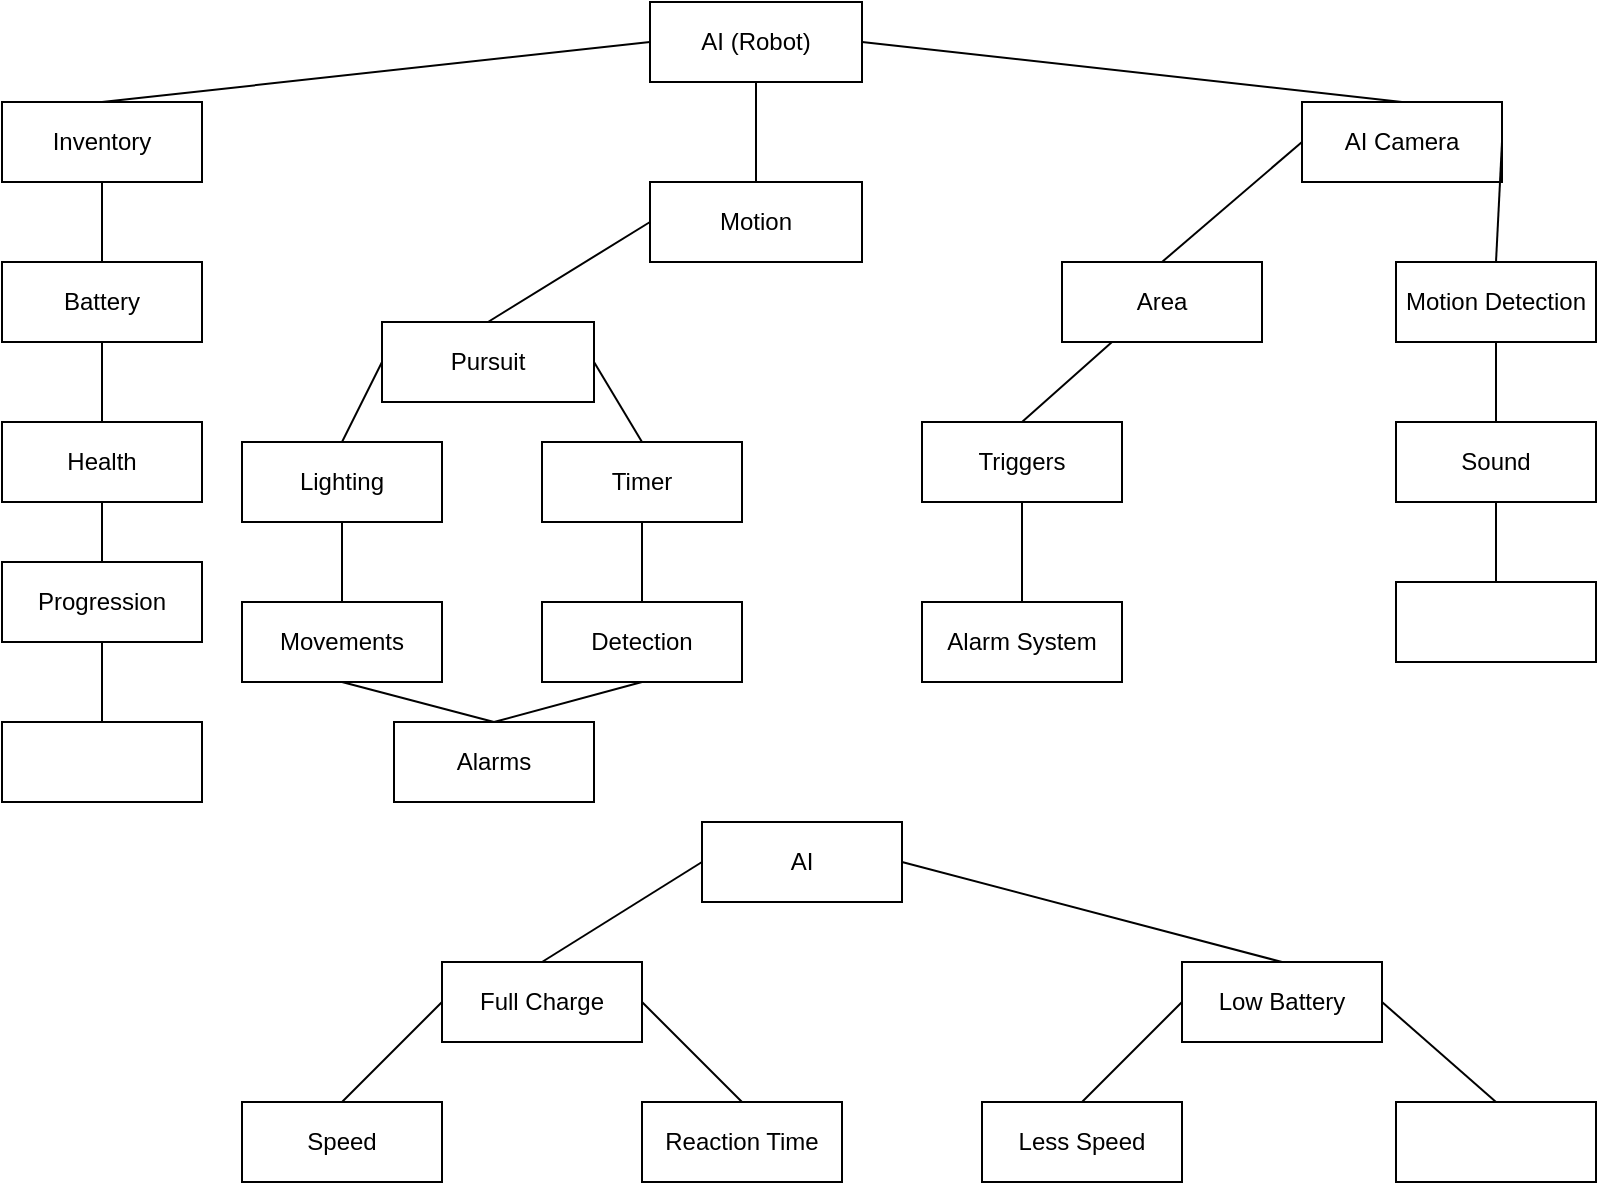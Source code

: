 <mxfile version="15.7.4" type="github"><diagram id="dzD7N4fKgPRPHcsl4adi" name="Page-1"><mxGraphModel dx="1070" dy="554" grid="1" gridSize="10" guides="1" tooltips="1" connect="1" arrows="1" fold="1" page="1" pageScale="1" pageWidth="827" pageHeight="1169" math="0" shadow="0"><root><mxCell id="0"/><mxCell id="1" parent="0"/><mxCell id="ZgsJQn8Sbg7-MOS7pXil-1" value="AI (Robot)" style="rounded=0;whiteSpace=wrap;html=1;" vertex="1" parent="1"><mxGeometry x="354" y="30" width="106" height="40" as="geometry"/></mxCell><mxCell id="ZgsJQn8Sbg7-MOS7pXil-2" value="Inventory" style="rounded=0;whiteSpace=wrap;html=1;" vertex="1" parent="1"><mxGeometry x="30" y="80" width="100" height="40" as="geometry"/></mxCell><mxCell id="ZgsJQn8Sbg7-MOS7pXil-3" value="Motion" style="rounded=0;whiteSpace=wrap;html=1;" vertex="1" parent="1"><mxGeometry x="354" y="120" width="106" height="40" as="geometry"/></mxCell><mxCell id="ZgsJQn8Sbg7-MOS7pXil-4" value="AI Camera" style="rounded=0;whiteSpace=wrap;html=1;" vertex="1" parent="1"><mxGeometry x="680" y="80" width="100" height="40" as="geometry"/></mxCell><mxCell id="ZgsJQn8Sbg7-MOS7pXil-6" value="Pursuit" style="rounded=0;whiteSpace=wrap;html=1;" vertex="1" parent="1"><mxGeometry x="220" y="190" width="106" height="40" as="geometry"/></mxCell><mxCell id="ZgsJQn8Sbg7-MOS7pXil-7" value="" style="endArrow=none;html=1;rounded=0;exitX=0.5;exitY=0;exitDx=0;exitDy=0;entryX=0;entryY=0.5;entryDx=0;entryDy=0;" edge="1" parent="1" source="ZgsJQn8Sbg7-MOS7pXil-2" target="ZgsJQn8Sbg7-MOS7pXil-1"><mxGeometry width="50" height="50" relative="1" as="geometry"><mxPoint x="180" y="90" as="sourcePoint"/><mxPoint x="350" y="50" as="targetPoint"/><Array as="points"/></mxGeometry></mxCell><mxCell id="ZgsJQn8Sbg7-MOS7pXil-8" value="" style="endArrow=none;html=1;rounded=0;entryX=1;entryY=0.5;entryDx=0;entryDy=0;exitX=0.5;exitY=0;exitDx=0;exitDy=0;" edge="1" parent="1" source="ZgsJQn8Sbg7-MOS7pXil-4" target="ZgsJQn8Sbg7-MOS7pXil-1"><mxGeometry width="50" height="50" relative="1" as="geometry"><mxPoint x="550" y="110" as="sourcePoint"/><mxPoint x="600" y="60" as="targetPoint"/></mxGeometry></mxCell><mxCell id="ZgsJQn8Sbg7-MOS7pXil-9" value="" style="endArrow=none;html=1;rounded=0;entryX=0.5;entryY=1;entryDx=0;entryDy=0;exitX=0.5;exitY=0;exitDx=0;exitDy=0;" edge="1" parent="1" source="ZgsJQn8Sbg7-MOS7pXil-3" target="ZgsJQn8Sbg7-MOS7pXil-1"><mxGeometry width="50" height="50" relative="1" as="geometry"><mxPoint x="380" y="120" as="sourcePoint"/><mxPoint x="430" y="70" as="targetPoint"/></mxGeometry></mxCell><mxCell id="ZgsJQn8Sbg7-MOS7pXil-10" value="Lighting" style="rounded=0;whiteSpace=wrap;html=1;" vertex="1" parent="1"><mxGeometry x="150" y="250" width="100" height="40" as="geometry"/></mxCell><mxCell id="ZgsJQn8Sbg7-MOS7pXil-11" value="Timer" style="rounded=0;whiteSpace=wrap;html=1;" vertex="1" parent="1"><mxGeometry x="300" y="250" width="100" height="40" as="geometry"/></mxCell><mxCell id="ZgsJQn8Sbg7-MOS7pXil-12" value="Area" style="rounded=0;whiteSpace=wrap;html=1;" vertex="1" parent="1"><mxGeometry x="560" y="160" width="100" height="40" as="geometry"/></mxCell><mxCell id="ZgsJQn8Sbg7-MOS7pXil-13" value="Motion Detection" style="rounded=0;whiteSpace=wrap;html=1;" vertex="1" parent="1"><mxGeometry x="727" y="160" width="100" height="40" as="geometry"/></mxCell><mxCell id="ZgsJQn8Sbg7-MOS7pXil-14" value="Battery" style="rounded=0;whiteSpace=wrap;html=1;" vertex="1" parent="1"><mxGeometry x="30" y="160" width="100" height="40" as="geometry"/></mxCell><mxCell id="ZgsJQn8Sbg7-MOS7pXil-15" value="Health" style="rounded=0;whiteSpace=wrap;html=1;" vertex="1" parent="1"><mxGeometry x="30" y="240" width="100" height="40" as="geometry"/></mxCell><mxCell id="ZgsJQn8Sbg7-MOS7pXil-16" value="Progression" style="rounded=0;whiteSpace=wrap;html=1;" vertex="1" parent="1"><mxGeometry x="30" y="310" width="100" height="40" as="geometry"/></mxCell><mxCell id="ZgsJQn8Sbg7-MOS7pXil-17" value="" style="rounded=0;whiteSpace=wrap;html=1;" vertex="1" parent="1"><mxGeometry x="30" y="390" width="100" height="40" as="geometry"/></mxCell><mxCell id="ZgsJQn8Sbg7-MOS7pXil-18" value="Detection" style="rounded=0;whiteSpace=wrap;html=1;" vertex="1" parent="1"><mxGeometry x="300" y="330" width="100" height="40" as="geometry"/></mxCell><mxCell id="ZgsJQn8Sbg7-MOS7pXil-19" value="Movements" style="rounded=0;whiteSpace=wrap;html=1;" vertex="1" parent="1"><mxGeometry x="150" y="330" width="100" height="40" as="geometry"/></mxCell><mxCell id="ZgsJQn8Sbg7-MOS7pXil-20" value="Triggers" style="rounded=0;whiteSpace=wrap;html=1;" vertex="1" parent="1"><mxGeometry x="490" y="240" width="100" height="40" as="geometry"/></mxCell><mxCell id="ZgsJQn8Sbg7-MOS7pXil-21" value="Sound" style="rounded=0;whiteSpace=wrap;html=1;" vertex="1" parent="1"><mxGeometry x="727" y="240" width="100" height="40" as="geometry"/></mxCell><mxCell id="ZgsJQn8Sbg7-MOS7pXil-22" value="Alarm System" style="rounded=0;whiteSpace=wrap;html=1;" vertex="1" parent="1"><mxGeometry x="490" y="330" width="100" height="40" as="geometry"/></mxCell><mxCell id="ZgsJQn8Sbg7-MOS7pXil-23" value="" style="rounded=0;whiteSpace=wrap;html=1;" vertex="1" parent="1"><mxGeometry x="727" y="320" width="100" height="40" as="geometry"/></mxCell><mxCell id="ZgsJQn8Sbg7-MOS7pXil-24" value="" style="endArrow=none;html=1;rounded=0;entryX=0.5;entryY=1;entryDx=0;entryDy=0;exitX=0.5;exitY=0;exitDx=0;exitDy=0;" edge="1" parent="1" source="ZgsJQn8Sbg7-MOS7pXil-14" target="ZgsJQn8Sbg7-MOS7pXil-2"><mxGeometry width="50" height="50" relative="1" as="geometry"><mxPoint x="50" y="170" as="sourcePoint"/><mxPoint x="100" y="120" as="targetPoint"/></mxGeometry></mxCell><mxCell id="ZgsJQn8Sbg7-MOS7pXil-25" value="" style="endArrow=none;html=1;rounded=0;entryX=0;entryY=0.5;entryDx=0;entryDy=0;exitX=0.5;exitY=0;exitDx=0;exitDy=0;" edge="1" parent="1" source="ZgsJQn8Sbg7-MOS7pXil-6" target="ZgsJQn8Sbg7-MOS7pXil-3"><mxGeometry width="50" height="50" relative="1" as="geometry"><mxPoint x="250" y="190" as="sourcePoint"/><mxPoint x="300" y="140" as="targetPoint"/></mxGeometry></mxCell><mxCell id="ZgsJQn8Sbg7-MOS7pXil-26" value="" style="endArrow=none;html=1;rounded=0;entryX=0;entryY=0.5;entryDx=0;entryDy=0;exitX=0.5;exitY=0;exitDx=0;exitDy=0;" edge="1" parent="1" source="ZgsJQn8Sbg7-MOS7pXil-10" target="ZgsJQn8Sbg7-MOS7pXil-6"><mxGeometry width="50" height="50" relative="1" as="geometry"><mxPoint x="170" y="260" as="sourcePoint"/><mxPoint x="220" y="210" as="targetPoint"/></mxGeometry></mxCell><mxCell id="ZgsJQn8Sbg7-MOS7pXil-27" value="" style="endArrow=none;html=1;rounded=0;entryX=1;entryY=0.5;entryDx=0;entryDy=0;exitX=0.5;exitY=0;exitDx=0;exitDy=0;" edge="1" parent="1" source="ZgsJQn8Sbg7-MOS7pXil-11" target="ZgsJQn8Sbg7-MOS7pXil-6"><mxGeometry width="50" height="50" relative="1" as="geometry"><mxPoint x="330" y="270" as="sourcePoint"/><mxPoint x="380" y="220" as="targetPoint"/></mxGeometry></mxCell><mxCell id="ZgsJQn8Sbg7-MOS7pXil-28" value="" style="endArrow=none;html=1;rounded=0;entryX=0;entryY=0.5;entryDx=0;entryDy=0;exitX=0.5;exitY=0;exitDx=0;exitDy=0;" edge="1" parent="1" source="ZgsJQn8Sbg7-MOS7pXil-12" target="ZgsJQn8Sbg7-MOS7pXil-4"><mxGeometry width="50" height="50" relative="1" as="geometry"><mxPoint x="630" y="150" as="sourcePoint"/><mxPoint x="680" y="100" as="targetPoint"/></mxGeometry></mxCell><mxCell id="ZgsJQn8Sbg7-MOS7pXil-29" value="" style="endArrow=none;html=1;rounded=0;entryX=1;entryY=0.5;entryDx=0;entryDy=0;exitX=0.5;exitY=0;exitDx=0;exitDy=0;" edge="1" parent="1" source="ZgsJQn8Sbg7-MOS7pXil-13" target="ZgsJQn8Sbg7-MOS7pXil-4"><mxGeometry width="50" height="50" relative="1" as="geometry"><mxPoint x="777" y="160" as="sourcePoint"/><mxPoint x="827" y="110" as="targetPoint"/></mxGeometry></mxCell><mxCell id="ZgsJQn8Sbg7-MOS7pXil-30" value="Alarms" style="rounded=0;whiteSpace=wrap;html=1;" vertex="1" parent="1"><mxGeometry x="226" y="390" width="100" height="40" as="geometry"/></mxCell><mxCell id="ZgsJQn8Sbg7-MOS7pXil-31" value="AI" style="rounded=0;whiteSpace=wrap;html=1;" vertex="1" parent="1"><mxGeometry x="380" y="440" width="100" height="40" as="geometry"/></mxCell><mxCell id="ZgsJQn8Sbg7-MOS7pXil-32" value="Low Battery" style="rounded=0;whiteSpace=wrap;html=1;" vertex="1" parent="1"><mxGeometry x="620" y="510" width="100" height="40" as="geometry"/></mxCell><mxCell id="ZgsJQn8Sbg7-MOS7pXil-33" value="Full Charge" style="rounded=0;whiteSpace=wrap;html=1;" vertex="1" parent="1"><mxGeometry x="250" y="510" width="100" height="40" as="geometry"/></mxCell><mxCell id="ZgsJQn8Sbg7-MOS7pXil-34" value="Speed" style="rounded=0;whiteSpace=wrap;html=1;" vertex="1" parent="1"><mxGeometry x="150" y="580" width="100" height="40" as="geometry"/></mxCell><mxCell id="ZgsJQn8Sbg7-MOS7pXil-35" value="Reaction Time" style="rounded=0;whiteSpace=wrap;html=1;" vertex="1" parent="1"><mxGeometry x="350" y="580" width="100" height="40" as="geometry"/></mxCell><mxCell id="ZgsJQn8Sbg7-MOS7pXil-36" value="" style="endArrow=none;html=1;rounded=0;entryX=0;entryY=0.5;entryDx=0;entryDy=0;exitX=0.5;exitY=0;exitDx=0;exitDy=0;" edge="1" parent="1" source="ZgsJQn8Sbg7-MOS7pXil-33" target="ZgsJQn8Sbg7-MOS7pXil-31"><mxGeometry width="50" height="50" relative="1" as="geometry"><mxPoint x="300" y="510" as="sourcePoint"/><mxPoint x="350" y="460" as="targetPoint"/></mxGeometry></mxCell><mxCell id="ZgsJQn8Sbg7-MOS7pXil-37" value="" style="endArrow=none;html=1;rounded=0;entryX=1;entryY=0.5;entryDx=0;entryDy=0;exitX=0.5;exitY=0;exitDx=0;exitDy=0;" edge="1" parent="1" source="ZgsJQn8Sbg7-MOS7pXil-32" target="ZgsJQn8Sbg7-MOS7pXil-31"><mxGeometry width="50" height="50" relative="1" as="geometry"><mxPoint x="520" y="510" as="sourcePoint"/><mxPoint x="570" y="460" as="targetPoint"/></mxGeometry></mxCell><mxCell id="ZgsJQn8Sbg7-MOS7pXil-38" value="" style="endArrow=none;html=1;rounded=0;entryX=0;entryY=0.5;entryDx=0;entryDy=0;exitX=0.5;exitY=0;exitDx=0;exitDy=0;" edge="1" parent="1" source="ZgsJQn8Sbg7-MOS7pXil-34" target="ZgsJQn8Sbg7-MOS7pXil-33"><mxGeometry width="50" height="50" relative="1" as="geometry"><mxPoint x="170" y="580" as="sourcePoint"/><mxPoint x="220" y="530" as="targetPoint"/></mxGeometry></mxCell><mxCell id="ZgsJQn8Sbg7-MOS7pXil-39" value="" style="endArrow=none;html=1;rounded=0;entryX=1;entryY=0.5;entryDx=0;entryDy=0;exitX=0.5;exitY=0;exitDx=0;exitDy=0;" edge="1" parent="1" source="ZgsJQn8Sbg7-MOS7pXil-35" target="ZgsJQn8Sbg7-MOS7pXil-33"><mxGeometry width="50" height="50" relative="1" as="geometry"><mxPoint x="380" y="580" as="sourcePoint"/><mxPoint x="430" y="530" as="targetPoint"/></mxGeometry></mxCell><mxCell id="ZgsJQn8Sbg7-MOS7pXil-40" value="" style="endArrow=none;html=1;rounded=0;entryX=0.5;entryY=1;entryDx=0;entryDy=0;exitX=0.5;exitY=0;exitDx=0;exitDy=0;" edge="1" parent="1" source="ZgsJQn8Sbg7-MOS7pXil-19" target="ZgsJQn8Sbg7-MOS7pXil-10"><mxGeometry width="50" height="50" relative="1" as="geometry"><mxPoint x="170" y="350" as="sourcePoint"/><mxPoint x="220" y="300" as="targetPoint"/></mxGeometry></mxCell><mxCell id="ZgsJQn8Sbg7-MOS7pXil-41" value="" style="endArrow=none;html=1;rounded=0;entryX=0.5;entryY=1;entryDx=0;entryDy=0;exitX=0.5;exitY=0;exitDx=0;exitDy=0;" edge="1" parent="1" source="ZgsJQn8Sbg7-MOS7pXil-18" target="ZgsJQn8Sbg7-MOS7pXil-11"><mxGeometry width="50" height="50" relative="1" as="geometry"><mxPoint x="330" y="340" as="sourcePoint"/><mxPoint x="380" y="290" as="targetPoint"/></mxGeometry></mxCell><mxCell id="ZgsJQn8Sbg7-MOS7pXil-42" value="" style="endArrow=none;html=1;rounded=0;entryX=0.5;entryY=1;entryDx=0;entryDy=0;exitX=0.5;exitY=0;exitDx=0;exitDy=0;" edge="1" parent="1" source="ZgsJQn8Sbg7-MOS7pXil-30" target="ZgsJQn8Sbg7-MOS7pXil-19"><mxGeometry width="50" height="50" relative="1" as="geometry"><mxPoint x="190" y="420" as="sourcePoint"/><mxPoint x="240" y="370" as="targetPoint"/></mxGeometry></mxCell><mxCell id="ZgsJQn8Sbg7-MOS7pXil-43" value="" style="endArrow=none;html=1;rounded=0;entryX=0.5;entryY=1;entryDx=0;entryDy=0;exitX=0.5;exitY=0;exitDx=0;exitDy=0;" edge="1" parent="1" source="ZgsJQn8Sbg7-MOS7pXil-15" target="ZgsJQn8Sbg7-MOS7pXil-14"><mxGeometry width="50" height="50" relative="1" as="geometry"><mxPoint x="60" y="260" as="sourcePoint"/><mxPoint x="110" y="210" as="targetPoint"/></mxGeometry></mxCell><mxCell id="ZgsJQn8Sbg7-MOS7pXil-44" value="" style="endArrow=none;html=1;rounded=0;entryX=0.5;entryY=1;entryDx=0;entryDy=0;exitX=0.5;exitY=0;exitDx=0;exitDy=0;" edge="1" parent="1" source="ZgsJQn8Sbg7-MOS7pXil-30" target="ZgsJQn8Sbg7-MOS7pXil-18"><mxGeometry width="50" height="50" relative="1" as="geometry"><mxPoint x="320" y="430" as="sourcePoint"/><mxPoint x="370" y="380" as="targetPoint"/></mxGeometry></mxCell><mxCell id="ZgsJQn8Sbg7-MOS7pXil-45" value="" style="endArrow=none;html=1;rounded=0;entryX=0.25;entryY=1;entryDx=0;entryDy=0;exitX=0.5;exitY=0;exitDx=0;exitDy=0;" edge="1" parent="1" source="ZgsJQn8Sbg7-MOS7pXil-20" target="ZgsJQn8Sbg7-MOS7pXil-12"><mxGeometry width="50" height="50" relative="1" as="geometry"><mxPoint x="520" y="250" as="sourcePoint"/><mxPoint x="570" y="200" as="targetPoint"/></mxGeometry></mxCell><mxCell id="ZgsJQn8Sbg7-MOS7pXil-46" value="" style="endArrow=none;html=1;rounded=0;exitX=0.5;exitY=0;exitDx=0;exitDy=0;entryX=0.5;entryY=1;entryDx=0;entryDy=0;" edge="1" parent="1" source="ZgsJQn8Sbg7-MOS7pXil-21" target="ZgsJQn8Sbg7-MOS7pXil-13"><mxGeometry width="50" height="50" relative="1" as="geometry"><mxPoint x="730" y="250" as="sourcePoint"/><mxPoint x="780" y="200" as="targetPoint"/></mxGeometry></mxCell><mxCell id="ZgsJQn8Sbg7-MOS7pXil-47" value="" style="endArrow=none;html=1;rounded=0;entryX=0.5;entryY=1;entryDx=0;entryDy=0;exitX=0.5;exitY=0;exitDx=0;exitDy=0;" edge="1" parent="1" source="ZgsJQn8Sbg7-MOS7pXil-16" target="ZgsJQn8Sbg7-MOS7pXil-15"><mxGeometry width="50" height="50" relative="1" as="geometry"><mxPoint x="50" y="330" as="sourcePoint"/><mxPoint x="100" y="280" as="targetPoint"/></mxGeometry></mxCell><mxCell id="ZgsJQn8Sbg7-MOS7pXil-48" value="" style="endArrow=none;html=1;rounded=0;entryX=0.5;entryY=1;entryDx=0;entryDy=0;exitX=0.5;exitY=0;exitDx=0;exitDy=0;" edge="1" parent="1" source="ZgsJQn8Sbg7-MOS7pXil-22" target="ZgsJQn8Sbg7-MOS7pXil-20"><mxGeometry width="50" height="50" relative="1" as="geometry"><mxPoint x="520" y="330" as="sourcePoint"/><mxPoint x="570" y="280" as="targetPoint"/></mxGeometry></mxCell><mxCell id="ZgsJQn8Sbg7-MOS7pXil-50" value="" style="endArrow=none;html=1;rounded=0;entryX=0.5;entryY=1;entryDx=0;entryDy=0;exitX=0.5;exitY=0;exitDx=0;exitDy=0;" edge="1" parent="1" source="ZgsJQn8Sbg7-MOS7pXil-17" target="ZgsJQn8Sbg7-MOS7pXil-16"><mxGeometry width="50" height="50" relative="1" as="geometry"><mxPoint x="70" y="400" as="sourcePoint"/><mxPoint x="120" y="350" as="targetPoint"/></mxGeometry></mxCell><mxCell id="ZgsJQn8Sbg7-MOS7pXil-51" value="" style="endArrow=none;html=1;rounded=0;entryX=0.5;entryY=1;entryDx=0;entryDy=0;exitX=0.5;exitY=0;exitDx=0;exitDy=0;" edge="1" parent="1" source="ZgsJQn8Sbg7-MOS7pXil-23" target="ZgsJQn8Sbg7-MOS7pXil-21"><mxGeometry width="50" height="50" relative="1" as="geometry"><mxPoint x="750" y="330" as="sourcePoint"/><mxPoint x="800" y="280" as="targetPoint"/></mxGeometry></mxCell><mxCell id="ZgsJQn8Sbg7-MOS7pXil-53" value="" style="rounded=0;whiteSpace=wrap;html=1;" vertex="1" parent="1"><mxGeometry x="727" y="580" width="100" height="40" as="geometry"/></mxCell><mxCell id="ZgsJQn8Sbg7-MOS7pXil-54" value="Less Speed" style="rounded=0;whiteSpace=wrap;html=1;" vertex="1" parent="1"><mxGeometry x="520" y="580" width="100" height="40" as="geometry"/></mxCell><mxCell id="ZgsJQn8Sbg7-MOS7pXil-55" value="" style="endArrow=none;html=1;rounded=0;entryX=0;entryY=0.5;entryDx=0;entryDy=0;exitX=0.5;exitY=0;exitDx=0;exitDy=0;" edge="1" parent="1" source="ZgsJQn8Sbg7-MOS7pXil-54" target="ZgsJQn8Sbg7-MOS7pXil-32"><mxGeometry width="50" height="50" relative="1" as="geometry"><mxPoint x="540" y="570" as="sourcePoint"/><mxPoint x="590" y="520" as="targetPoint"/></mxGeometry></mxCell><mxCell id="ZgsJQn8Sbg7-MOS7pXil-56" value="" style="endArrow=none;html=1;rounded=0;entryX=1;entryY=0.5;entryDx=0;entryDy=0;exitX=0.5;exitY=0;exitDx=0;exitDy=0;" edge="1" parent="1" source="ZgsJQn8Sbg7-MOS7pXil-53" target="ZgsJQn8Sbg7-MOS7pXil-32"><mxGeometry width="50" height="50" relative="1" as="geometry"><mxPoint x="720" y="490" as="sourcePoint"/><mxPoint x="770" y="440" as="targetPoint"/></mxGeometry></mxCell></root></mxGraphModel></diagram></mxfile>